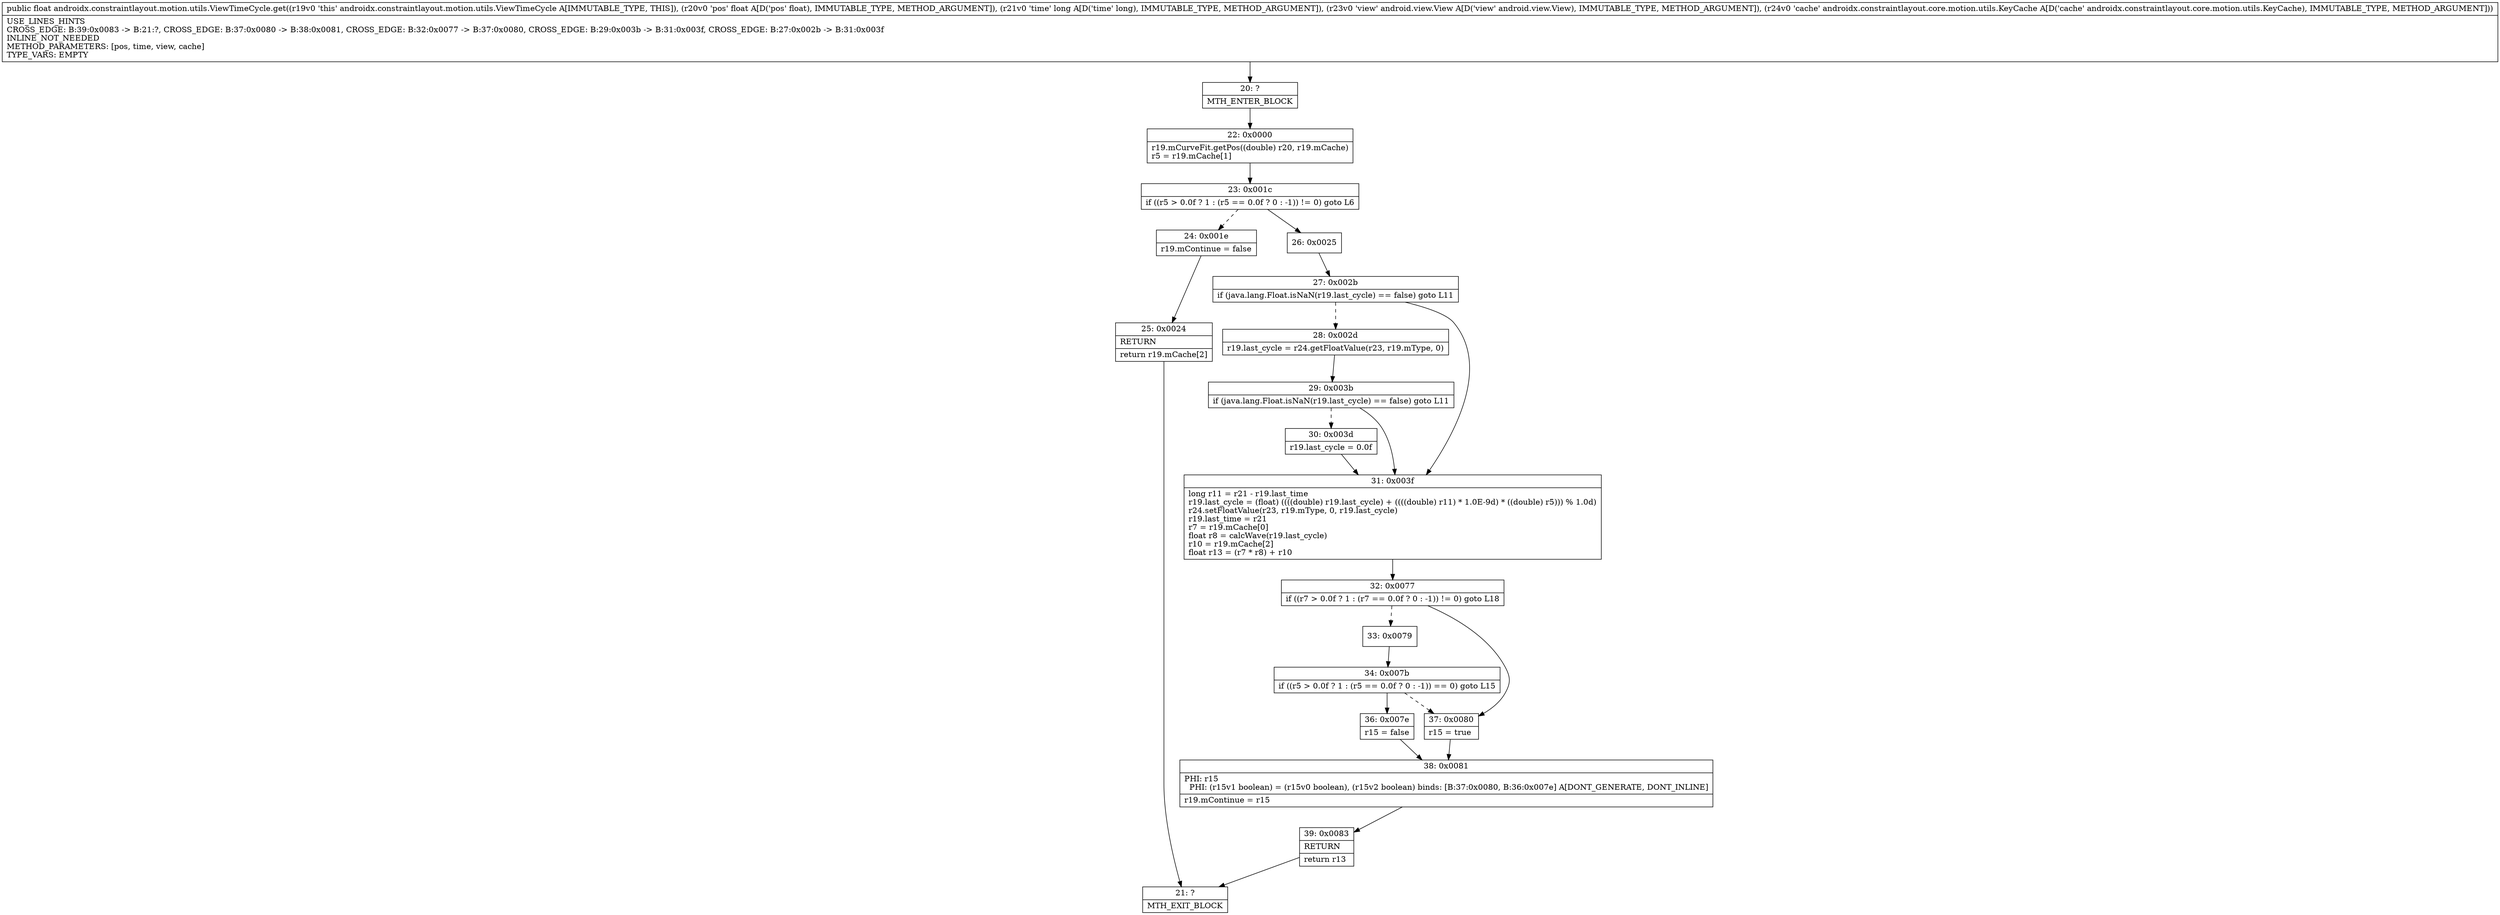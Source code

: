 digraph "CFG forandroidx.constraintlayout.motion.utils.ViewTimeCycle.get(FJLandroid\/view\/View;Landroidx\/constraintlayout\/core\/motion\/utils\/KeyCache;)F" {
Node_20 [shape=record,label="{20\:\ ?|MTH_ENTER_BLOCK\l}"];
Node_22 [shape=record,label="{22\:\ 0x0000|r19.mCurveFit.getPos((double) r20, r19.mCache)\lr5 = r19.mCache[1]\l}"];
Node_23 [shape=record,label="{23\:\ 0x001c|if ((r5 \> 0.0f ? 1 : (r5 == 0.0f ? 0 : \-1)) != 0) goto L6\l}"];
Node_24 [shape=record,label="{24\:\ 0x001e|r19.mContinue = false\l}"];
Node_25 [shape=record,label="{25\:\ 0x0024|RETURN\l|return r19.mCache[2]\l}"];
Node_21 [shape=record,label="{21\:\ ?|MTH_EXIT_BLOCK\l}"];
Node_26 [shape=record,label="{26\:\ 0x0025}"];
Node_27 [shape=record,label="{27\:\ 0x002b|if (java.lang.Float.isNaN(r19.last_cycle) == false) goto L11\l}"];
Node_28 [shape=record,label="{28\:\ 0x002d|r19.last_cycle = r24.getFloatValue(r23, r19.mType, 0)\l}"];
Node_29 [shape=record,label="{29\:\ 0x003b|if (java.lang.Float.isNaN(r19.last_cycle) == false) goto L11\l}"];
Node_30 [shape=record,label="{30\:\ 0x003d|r19.last_cycle = 0.0f\l}"];
Node_31 [shape=record,label="{31\:\ 0x003f|long r11 = r21 \- r19.last_time\lr19.last_cycle = (float) ((((double) r19.last_cycle) + ((((double) r11) * 1.0E\-9d) * ((double) r5))) % 1.0d)\lr24.setFloatValue(r23, r19.mType, 0, r19.last_cycle)\lr19.last_time = r21\lr7 = r19.mCache[0]\lfloat r8 = calcWave(r19.last_cycle)\lr10 = r19.mCache[2]\lfloat r13 = (r7 * r8) + r10\l}"];
Node_32 [shape=record,label="{32\:\ 0x0077|if ((r7 \> 0.0f ? 1 : (r7 == 0.0f ? 0 : \-1)) != 0) goto L18\l}"];
Node_33 [shape=record,label="{33\:\ 0x0079}"];
Node_34 [shape=record,label="{34\:\ 0x007b|if ((r5 \> 0.0f ? 1 : (r5 == 0.0f ? 0 : \-1)) == 0) goto L15\l}"];
Node_36 [shape=record,label="{36\:\ 0x007e|r15 = false\l}"];
Node_38 [shape=record,label="{38\:\ 0x0081|PHI: r15 \l  PHI: (r15v1 boolean) = (r15v0 boolean), (r15v2 boolean) binds: [B:37:0x0080, B:36:0x007e] A[DONT_GENERATE, DONT_INLINE]\l|r19.mContinue = r15\l}"];
Node_39 [shape=record,label="{39\:\ 0x0083|RETURN\l|return r13\l}"];
Node_37 [shape=record,label="{37\:\ 0x0080|r15 = true\l}"];
MethodNode[shape=record,label="{public float androidx.constraintlayout.motion.utils.ViewTimeCycle.get((r19v0 'this' androidx.constraintlayout.motion.utils.ViewTimeCycle A[IMMUTABLE_TYPE, THIS]), (r20v0 'pos' float A[D('pos' float), IMMUTABLE_TYPE, METHOD_ARGUMENT]), (r21v0 'time' long A[D('time' long), IMMUTABLE_TYPE, METHOD_ARGUMENT]), (r23v0 'view' android.view.View A[D('view' android.view.View), IMMUTABLE_TYPE, METHOD_ARGUMENT]), (r24v0 'cache' androidx.constraintlayout.core.motion.utils.KeyCache A[D('cache' androidx.constraintlayout.core.motion.utils.KeyCache), IMMUTABLE_TYPE, METHOD_ARGUMENT]))  | USE_LINES_HINTS\lCROSS_EDGE: B:39:0x0083 \-\> B:21:?, CROSS_EDGE: B:37:0x0080 \-\> B:38:0x0081, CROSS_EDGE: B:32:0x0077 \-\> B:37:0x0080, CROSS_EDGE: B:29:0x003b \-\> B:31:0x003f, CROSS_EDGE: B:27:0x002b \-\> B:31:0x003f\lINLINE_NOT_NEEDED\lMETHOD_PARAMETERS: [pos, time, view, cache]\lTYPE_VARS: EMPTY\l}"];
MethodNode -> Node_20;Node_20 -> Node_22;
Node_22 -> Node_23;
Node_23 -> Node_24[style=dashed];
Node_23 -> Node_26;
Node_24 -> Node_25;
Node_25 -> Node_21;
Node_26 -> Node_27;
Node_27 -> Node_28[style=dashed];
Node_27 -> Node_31;
Node_28 -> Node_29;
Node_29 -> Node_30[style=dashed];
Node_29 -> Node_31;
Node_30 -> Node_31;
Node_31 -> Node_32;
Node_32 -> Node_33[style=dashed];
Node_32 -> Node_37;
Node_33 -> Node_34;
Node_34 -> Node_36;
Node_34 -> Node_37[style=dashed];
Node_36 -> Node_38;
Node_38 -> Node_39;
Node_39 -> Node_21;
Node_37 -> Node_38;
}

